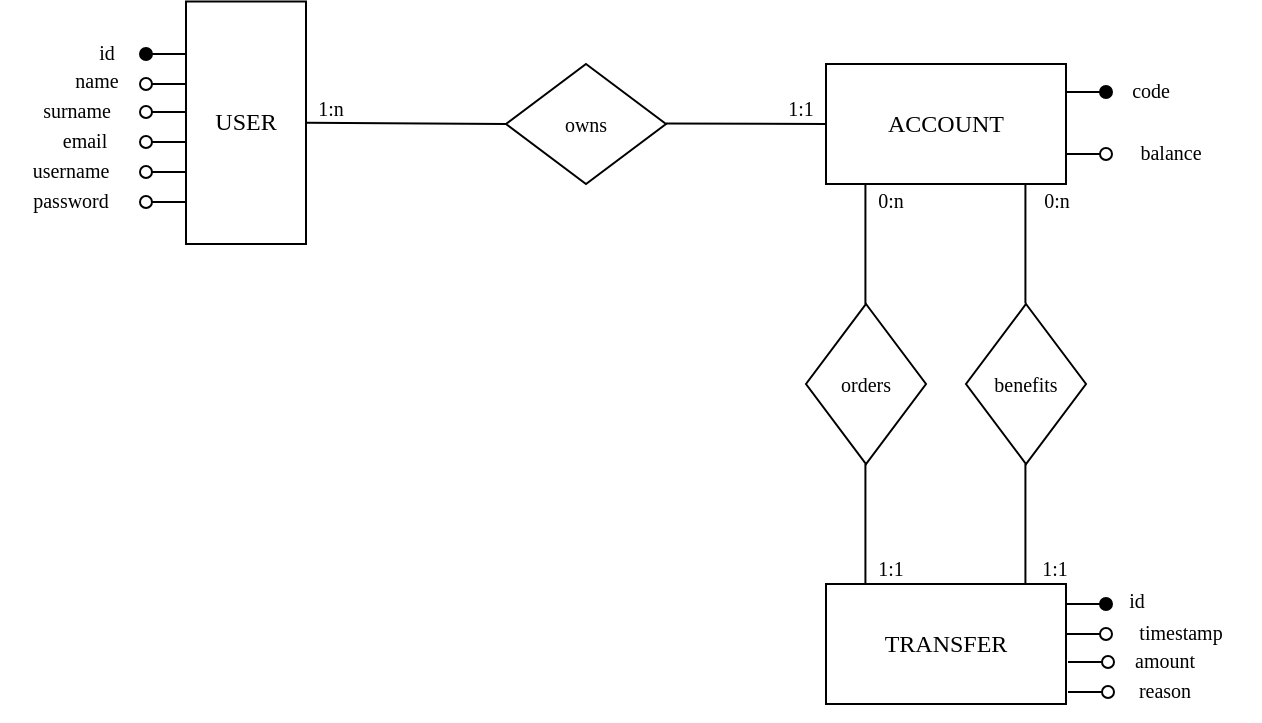 <mxfile version="20.2.7" type="device"><diagram id="R2lEEEUBdFMjLlhIrx00" name="Page-1"><mxGraphModel dx="1426" dy="777" grid="1" gridSize="10" guides="1" tooltips="1" connect="1" arrows="1" fold="1" page="1" pageScale="1" pageWidth="850" pageHeight="1100" math="0" shadow="0" extFonts="Permanent Marker^https://fonts.googleapis.com/css?family=Permanent+Marker"><root><mxCell id="0"/><mxCell id="1" parent="0"/><mxCell id="J4K0qzcq5s_444dGY1VL-2" style="rounded=0;orthogonalLoop=1;jettySize=auto;html=1;exitX=1;exitY=0.5;exitDx=0;exitDy=0;fontFamily=Menlo;fontSource=https%3A%2F%2Ffonts.googleapis.com%2Fcss%3Ffamily%3DMenlo;strokeColor=default;shadow=0;sketch=0;strokeWidth=1;endArrow=none;endFill=0;" parent="1" source="J4K0qzcq5s_444dGY1VL-1" edge="1"><mxGeometry relative="1" as="geometry"><mxPoint x="360" y="270" as="targetPoint"/></mxGeometry></mxCell><mxCell id="J4K0qzcq5s_444dGY1VL-1" value="&lt;font data-font-src=&quot;https://fonts.googleapis.com/css?family=Menlo&quot; face=&quot;Menlo&quot;&gt;USER&lt;/font&gt;&lt;span style=&quot;font-family: Menlo; display: inline&quot;&gt;&lt;/span&gt;" style="rounded=0;whiteSpace=wrap;html=1;" parent="1" vertex="1"><mxGeometry x="200" y="208.75" width="60" height="121.25" as="geometry"/></mxCell><mxCell id="J4K0qzcq5s_444dGY1VL-3" value="&lt;font style=&quot;font-size: 10px;&quot;&gt;owns&lt;/font&gt;" style="rhombus;whiteSpace=wrap;html=1;fontFamily=Menlo;fontSource=https%3A%2F%2Ffonts.googleapis.com%2Fcss%3Ffamily%3DMenlo;" parent="1" vertex="1"><mxGeometry x="360" y="240" width="80" height="60" as="geometry"/></mxCell><mxCell id="J4K0qzcq5s_444dGY1VL-4" style="rounded=0;orthogonalLoop=1;jettySize=auto;html=1;exitX=1;exitY=0.5;exitDx=0;exitDy=0;fontFamily=Menlo;fontSource=https%3A%2F%2Ffonts.googleapis.com%2Fcss%3Ffamily%3DMenlo;strokeColor=default;shadow=0;sketch=0;strokeWidth=1;endArrow=none;endFill=0;" parent="1" edge="1"><mxGeometry relative="1" as="geometry"><mxPoint x="520" y="270" as="targetPoint"/><mxPoint x="440" y="269.71" as="sourcePoint"/></mxGeometry></mxCell><mxCell id="J4K0qzcq5s_444dGY1VL-30" style="edgeStyle=none;rounded=0;sketch=0;orthogonalLoop=1;jettySize=auto;html=1;shadow=0;fontFamily=Menlo;fontSource=https%3A%2F%2Ffonts.googleapis.com%2Fcss%3Ffamily%3DMenlo;fontSize=10;startArrow=none;startFill=0;endArrow=oval;endFill=1;strokeColor=default;strokeWidth=1;" parent="1" edge="1"><mxGeometry relative="1" as="geometry"><mxPoint x="660" y="254" as="targetPoint"/><mxPoint x="640" y="254" as="sourcePoint"/></mxGeometry></mxCell><mxCell id="J4K0qzcq5s_444dGY1VL-5" value="&lt;font data-font-src=&quot;https://fonts.googleapis.com/css?family=Menlo&quot; face=&quot;Menlo&quot;&gt;ACCOUNT&lt;br&gt;&lt;/font&gt;&lt;span style=&quot;font-family: Menlo; display: inline&quot;&gt;&lt;/span&gt;" style="rounded=0;whiteSpace=wrap;html=1;" parent="1" vertex="1"><mxGeometry x="520" y="240" width="120" height="60" as="geometry"/></mxCell><mxCell id="J4K0qzcq5s_444dGY1VL-35" style="edgeStyle=none;rounded=0;sketch=0;orthogonalLoop=1;jettySize=auto;html=1;shadow=0;fontFamily=Menlo;fontSource=https%3A%2F%2Ffonts.googleapis.com%2Fcss%3Ffamily%3DMenlo;fontSize=10;startArrow=none;startFill=0;endArrow=oval;endFill=1;strokeColor=default;strokeWidth=1;" parent="1" edge="1"><mxGeometry relative="1" as="geometry"><mxPoint x="660" y="510" as="targetPoint"/><mxPoint x="640" y="510" as="sourcePoint"/></mxGeometry></mxCell><mxCell id="J4K0qzcq5s_444dGY1VL-37" style="edgeStyle=none;rounded=0;sketch=0;orthogonalLoop=1;jettySize=auto;html=1;shadow=0;fontFamily=Menlo;fontSource=https%3A%2F%2Ffonts.googleapis.com%2Fcss%3Ffamily%3DMenlo;fontSize=10;startArrow=none;startFill=0;endArrow=oval;endFill=0;strokeColor=default;strokeWidth=1;" parent="1" edge="1"><mxGeometry relative="1" as="geometry"><mxPoint x="660" y="525" as="targetPoint"/><mxPoint x="640" y="525" as="sourcePoint"/></mxGeometry></mxCell><mxCell id="J4K0qzcq5s_444dGY1VL-6" value="&lt;font data-font-src=&quot;https://fonts.googleapis.com/css?family=Menlo&quot; face=&quot;Menlo&quot;&gt;TRANSFER&lt;br&gt;&lt;/font&gt;&lt;span style=&quot;font-family: Menlo; display: inline&quot;&gt;&lt;/span&gt;" style="rounded=0;whiteSpace=wrap;html=1;" parent="1" vertex="1"><mxGeometry x="520" y="500" width="120" height="60" as="geometry"/></mxCell><mxCell id="J4K0qzcq5s_444dGY1VL-7" value="&lt;font style=&quot;font-size: 10px;&quot;&gt;orders&lt;/font&gt;" style="rhombus;whiteSpace=wrap;html=1;fontFamily=Menlo;fontSource=https%3A%2F%2Ffonts.googleapis.com%2Fcss%3Ffamily%3DMenlo;direction=east;" parent="1" vertex="1"><mxGeometry x="510" y="360" width="60" height="80" as="geometry"/></mxCell><mxCell id="J4K0qzcq5s_444dGY1VL-8" value="&lt;font style=&quot;font-size: 10px;&quot;&gt;benefits&lt;/font&gt;" style="rhombus;whiteSpace=wrap;html=1;fontFamily=Menlo;fontSource=https%3A%2F%2Ffonts.googleapis.com%2Fcss%3Ffamily%3DMenlo;direction=east;" parent="1" vertex="1"><mxGeometry x="590" y="360" width="60" height="80" as="geometry"/></mxCell><mxCell id="J4K0qzcq5s_444dGY1VL-9" style="edgeStyle=none;rounded=0;sketch=0;orthogonalLoop=1;jettySize=auto;html=1;exitX=0.5;exitY=0;exitDx=0;exitDy=0;shadow=0;fontFamily=Menlo;fontSource=https%3A%2F%2Ffonts.googleapis.com%2Fcss%3Ffamily%3DMenlo;fontSize=11;endArrow=none;endFill=0;strokeColor=default;strokeWidth=1;" parent="1" source="J4K0qzcq5s_444dGY1VL-8" target="J4K0qzcq5s_444dGY1VL-8" edge="1"><mxGeometry relative="1" as="geometry"/></mxCell><mxCell id="J4K0qzcq5s_444dGY1VL-10" style="rounded=0;orthogonalLoop=1;jettySize=auto;html=1;exitX=1;exitY=0.5;exitDx=0;exitDy=0;fontFamily=Menlo;fontSource=https%3A%2F%2Ffonts.googleapis.com%2Fcss%3Ffamily%3DMenlo;strokeColor=default;shadow=0;sketch=0;strokeWidth=1;endArrow=none;endFill=0;" parent="1" edge="1"><mxGeometry relative="1" as="geometry"><mxPoint x="539.71" y="300.29" as="targetPoint"/><mxPoint x="539.71" y="360.0" as="sourcePoint"/></mxGeometry></mxCell><mxCell id="J4K0qzcq5s_444dGY1VL-11" style="rounded=0;orthogonalLoop=1;jettySize=auto;html=1;exitX=1;exitY=0.5;exitDx=0;exitDy=0;fontFamily=Menlo;fontSource=https%3A%2F%2Ffonts.googleapis.com%2Fcss%3Ffamily%3DMenlo;strokeColor=default;shadow=0;sketch=0;strokeWidth=1;endArrow=none;endFill=0;" parent="1" edge="1"><mxGeometry relative="1" as="geometry"><mxPoint x="619.71" y="300.0" as="targetPoint"/><mxPoint x="619.71" y="359.71" as="sourcePoint"/></mxGeometry></mxCell><mxCell id="J4K0qzcq5s_444dGY1VL-12" style="rounded=0;orthogonalLoop=1;jettySize=auto;html=1;exitX=1;exitY=0.5;exitDx=0;exitDy=0;fontFamily=Menlo;fontSource=https%3A%2F%2Ffonts.googleapis.com%2Fcss%3Ffamily%3DMenlo;strokeColor=default;shadow=0;sketch=0;strokeWidth=1;endArrow=none;endFill=0;" parent="1" edge="1"><mxGeometry relative="1" as="geometry"><mxPoint x="539.71" y="440.0" as="targetPoint"/><mxPoint x="539.71" y="499.71" as="sourcePoint"/></mxGeometry></mxCell><mxCell id="J4K0qzcq5s_444dGY1VL-13" style="rounded=0;orthogonalLoop=1;jettySize=auto;html=1;exitX=1;exitY=0.5;exitDx=0;exitDy=0;fontFamily=Menlo;fontSource=https%3A%2F%2Ffonts.googleapis.com%2Fcss%3Ffamily%3DMenlo;strokeColor=default;shadow=0;sketch=0;strokeWidth=1;endArrow=none;endFill=0;" parent="1" edge="1"><mxGeometry relative="1" as="geometry"><mxPoint x="619.71" y="440.0" as="targetPoint"/><mxPoint x="619.71" y="499.71" as="sourcePoint"/></mxGeometry></mxCell><mxCell id="J4K0qzcq5s_444dGY1VL-17" value="id" style="text;html=1;align=center;verticalAlign=middle;resizable=0;points=[];autosize=1;strokeColor=none;fillColor=none;fontSize=10;fontFamily=Menlo;" parent="1" vertex="1"><mxGeometry x="140" y="219" width="40" height="30" as="geometry"/></mxCell><mxCell id="J4K0qzcq5s_444dGY1VL-18" style="edgeStyle=none;rounded=0;sketch=0;orthogonalLoop=1;jettySize=auto;html=1;shadow=0;fontFamily=Menlo;fontSource=https%3A%2F%2Ffonts.googleapis.com%2Fcss%3Ffamily%3DMenlo;fontSize=10;startArrow=none;startFill=0;endArrow=oval;endFill=0;strokeColor=default;strokeWidth=1;" parent="1" edge="1"><mxGeometry relative="1" as="geometry"><mxPoint x="180" y="250" as="targetPoint"/><mxPoint x="200" y="250" as="sourcePoint"/></mxGeometry></mxCell><mxCell id="J4K0qzcq5s_444dGY1VL-19" value="name&lt;br&gt;" style="text;html=1;align=center;verticalAlign=middle;resizable=0;points=[];autosize=1;strokeColor=none;fillColor=none;fontSize=10;fontFamily=Menlo;" parent="1" vertex="1"><mxGeometry x="130" y="232.5" width="50" height="30" as="geometry"/></mxCell><mxCell id="J4K0qzcq5s_444dGY1VL-20" value="surname" style="text;html=1;align=center;verticalAlign=middle;resizable=0;points=[];autosize=1;strokeColor=none;fillColor=none;fontSize=10;fontFamily=Menlo;" parent="1" vertex="1"><mxGeometry x="110" y="247.5" width="70" height="30" as="geometry"/></mxCell><mxCell id="J4K0qzcq5s_444dGY1VL-21" style="edgeStyle=none;rounded=0;sketch=0;orthogonalLoop=1;jettySize=auto;html=1;shadow=0;fontFamily=Menlo;fontSource=https%3A%2F%2Ffonts.googleapis.com%2Fcss%3Ffamily%3DMenlo;fontSize=10;startArrow=none;startFill=0;endArrow=oval;endFill=0;strokeColor=default;strokeWidth=1;" parent="1" edge="1"><mxGeometry relative="1" as="geometry"><mxPoint x="180" y="264" as="targetPoint"/><mxPoint x="200" y="264" as="sourcePoint"/></mxGeometry></mxCell><mxCell id="J4K0qzcq5s_444dGY1VL-22" value="email" style="text;html=1;align=center;verticalAlign=middle;resizable=0;points=[];autosize=1;strokeColor=none;fillColor=none;fontSize=10;fontFamily=Menlo;" parent="1" vertex="1"><mxGeometry x="124" y="262.5" width="50" height="30" as="geometry"/></mxCell><mxCell id="J4K0qzcq5s_444dGY1VL-23" style="edgeStyle=none;rounded=0;sketch=0;orthogonalLoop=1;jettySize=auto;html=1;shadow=0;fontFamily=Menlo;fontSource=https%3A%2F%2Ffonts.googleapis.com%2Fcss%3Ffamily%3DMenlo;fontSize=10;startArrow=none;startFill=0;endArrow=oval;endFill=0;strokeColor=default;strokeWidth=1;" parent="1" edge="1"><mxGeometry relative="1" as="geometry"><mxPoint x="180" y="279" as="targetPoint"/><mxPoint x="200" y="279" as="sourcePoint"/></mxGeometry></mxCell><mxCell id="J4K0qzcq5s_444dGY1VL-24" value="username" style="text;html=1;align=center;verticalAlign=middle;resizable=0;points=[];autosize=1;strokeColor=none;fillColor=none;fontSize=10;fontFamily=Menlo;" parent="1" vertex="1"><mxGeometry x="107" y="277.5" width="70" height="30" as="geometry"/></mxCell><mxCell id="J4K0qzcq5s_444dGY1VL-25" style="edgeStyle=none;rounded=0;sketch=0;orthogonalLoop=1;jettySize=auto;html=1;shadow=0;fontFamily=Menlo;fontSource=https%3A%2F%2Ffonts.googleapis.com%2Fcss%3Ffamily%3DMenlo;fontSize=10;startArrow=none;startFill=0;endArrow=oval;endFill=0;strokeColor=default;strokeWidth=1;" parent="1" edge="1"><mxGeometry relative="1" as="geometry"><mxPoint x="180" y="294" as="targetPoint"/><mxPoint x="200" y="294" as="sourcePoint"/></mxGeometry></mxCell><mxCell id="J4K0qzcq5s_444dGY1VL-27" value="password" style="text;html=1;align=center;verticalAlign=middle;resizable=0;points=[];autosize=1;strokeColor=none;fillColor=none;fontSize=10;fontFamily=Menlo;" parent="1" vertex="1"><mxGeometry x="107" y="293" width="70" height="30" as="geometry"/></mxCell><mxCell id="J4K0qzcq5s_444dGY1VL-28" style="edgeStyle=none;rounded=0;sketch=0;orthogonalLoop=1;jettySize=auto;html=1;shadow=0;fontFamily=Menlo;fontSource=https%3A%2F%2Ffonts.googleapis.com%2Fcss%3Ffamily%3DMenlo;fontSize=10;startArrow=none;startFill=0;endArrow=oval;endFill=1;strokeColor=default;strokeWidth=1;" parent="1" edge="1"><mxGeometry relative="1" as="geometry"><mxPoint x="180" y="235" as="targetPoint"/><mxPoint x="200" y="235" as="sourcePoint"/></mxGeometry></mxCell><mxCell id="J4K0qzcq5s_444dGY1VL-29" style="edgeStyle=none;rounded=0;sketch=0;orthogonalLoop=1;jettySize=auto;html=1;shadow=0;fontFamily=Menlo;fontSource=https%3A%2F%2Ffonts.googleapis.com%2Fcss%3Ffamily%3DMenlo;fontSize=10;startArrow=none;startFill=0;endArrow=oval;endFill=0;strokeColor=default;strokeWidth=1;" parent="1" edge="1"><mxGeometry relative="1" as="geometry"><mxPoint x="180" y="309" as="targetPoint"/><mxPoint x="200" y="309" as="sourcePoint"/></mxGeometry></mxCell><mxCell id="J4K0qzcq5s_444dGY1VL-31" style="edgeStyle=none;rounded=0;sketch=0;orthogonalLoop=1;jettySize=auto;html=1;shadow=0;fontFamily=Menlo;fontSource=https%3A%2F%2Ffonts.googleapis.com%2Fcss%3Ffamily%3DMenlo;fontSize=10;startArrow=none;startFill=0;endArrow=oval;endFill=0;strokeColor=default;strokeWidth=1;" parent="1" edge="1"><mxGeometry relative="1" as="geometry"><mxPoint x="660" y="285" as="targetPoint"/><mxPoint x="640" y="285" as="sourcePoint"/></mxGeometry></mxCell><mxCell id="J4K0qzcq5s_444dGY1VL-32" value="code" style="text;html=1;align=center;verticalAlign=middle;resizable=0;points=[];autosize=1;strokeColor=none;fillColor=none;fontSize=10;fontFamily=Menlo;" parent="1" vertex="1"><mxGeometry x="657" y="238" width="50" height="30" as="geometry"/></mxCell><mxCell id="J4K0qzcq5s_444dGY1VL-33" value="balance" style="text;html=1;align=center;verticalAlign=middle;resizable=0;points=[];autosize=1;strokeColor=none;fillColor=none;fontSize=10;fontFamily=Menlo;" parent="1" vertex="1"><mxGeometry x="657" y="269" width="70" height="30" as="geometry"/></mxCell><mxCell id="J4K0qzcq5s_444dGY1VL-36" value="id" style="text;html=1;align=center;verticalAlign=middle;resizable=0;points=[];autosize=1;strokeColor=none;fillColor=none;fontSize=10;fontFamily=Menlo;" parent="1" vertex="1"><mxGeometry x="655" y="493" width="40" height="30" as="geometry"/></mxCell><mxCell id="J4K0qzcq5s_444dGY1VL-38" value="timestamp" style="text;html=1;align=center;verticalAlign=middle;resizable=0;points=[];autosize=1;strokeColor=none;fillColor=none;fontSize=10;fontFamily=Menlo;" parent="1" vertex="1"><mxGeometry x="657" y="509" width="80" height="30" as="geometry"/></mxCell><mxCell id="J4K0qzcq5s_444dGY1VL-39" style="edgeStyle=none;rounded=0;sketch=0;orthogonalLoop=1;jettySize=auto;html=1;shadow=0;fontFamily=Menlo;fontSource=https%3A%2F%2Ffonts.googleapis.com%2Fcss%3Ffamily%3DMenlo;fontSize=10;startArrow=none;startFill=0;endArrow=oval;endFill=0;strokeColor=default;strokeWidth=1;" parent="1" edge="1"><mxGeometry relative="1" as="geometry"><mxPoint x="661" y="539" as="targetPoint"/><mxPoint x="641" y="539" as="sourcePoint"/></mxGeometry></mxCell><mxCell id="J4K0qzcq5s_444dGY1VL-40" value="amount" style="text;html=1;align=center;verticalAlign=middle;resizable=0;points=[];autosize=1;strokeColor=none;fillColor=none;fontSize=10;fontFamily=Menlo;" parent="1" vertex="1"><mxGeometry x="659" y="523" width="60" height="30" as="geometry"/></mxCell><mxCell id="J4K0qzcq5s_444dGY1VL-41" style="edgeStyle=none;rounded=0;sketch=0;orthogonalLoop=1;jettySize=auto;html=1;shadow=0;fontFamily=Menlo;fontSource=https%3A%2F%2Ffonts.googleapis.com%2Fcss%3Ffamily%3DMenlo;fontSize=10;startArrow=none;startFill=0;endArrow=oval;endFill=0;strokeColor=default;strokeWidth=1;" parent="1" edge="1"><mxGeometry relative="1" as="geometry"><mxPoint x="661.0" y="554" as="targetPoint"/><mxPoint x="641.0" y="554" as="sourcePoint"/></mxGeometry></mxCell><mxCell id="J4K0qzcq5s_444dGY1VL-42" value="reason" style="text;html=1;align=center;verticalAlign=middle;resizable=0;points=[];autosize=1;strokeColor=none;fillColor=none;fontSize=10;fontFamily=Menlo;" parent="1" vertex="1"><mxGeometry x="659" y="538" width="60" height="30" as="geometry"/></mxCell><mxCell id="J4K0qzcq5s_444dGY1VL-43" value="1:n" style="text;html=1;align=center;verticalAlign=middle;resizable=0;points=[];autosize=1;strokeColor=none;fillColor=none;fontSize=10;fontFamily=Menlo;" parent="1" vertex="1"><mxGeometry x="252" y="246.5" width="40" height="30" as="geometry"/></mxCell><mxCell id="J4K0qzcq5s_444dGY1VL-44" value="1:1" style="text;html=1;align=center;verticalAlign=middle;resizable=0;points=[];autosize=1;strokeColor=none;fillColor=none;fontSize=10;fontFamily=Menlo;" parent="1" vertex="1"><mxGeometry x="487" y="246.5" width="40" height="30" as="geometry"/></mxCell><mxCell id="J4K0qzcq5s_444dGY1VL-45" value="0:n" style="text;html=1;align=center;verticalAlign=middle;resizable=0;points=[];autosize=1;strokeColor=none;fillColor=none;fontSize=10;fontFamily=Menlo;" parent="1" vertex="1"><mxGeometry x="532" y="292.5" width="40" height="30" as="geometry"/></mxCell><mxCell id="J4K0qzcq5s_444dGY1VL-46" value="0:n" style="text;html=1;align=center;verticalAlign=middle;resizable=0;points=[];autosize=1;strokeColor=none;fillColor=none;fontSize=10;fontFamily=Menlo;" parent="1" vertex="1"><mxGeometry x="615" y="293" width="40" height="30" as="geometry"/></mxCell><mxCell id="J4K0qzcq5s_444dGY1VL-47" value="1:1" style="text;html=1;align=center;verticalAlign=middle;resizable=0;points=[];autosize=1;strokeColor=none;fillColor=none;fontSize=10;fontFamily=Menlo;" parent="1" vertex="1"><mxGeometry x="532" y="477" width="40" height="30" as="geometry"/></mxCell><mxCell id="J4K0qzcq5s_444dGY1VL-48" value="1:1" style="text;html=1;align=center;verticalAlign=middle;resizable=0;points=[];autosize=1;strokeColor=none;fillColor=none;fontSize=10;fontFamily=Menlo;" parent="1" vertex="1"><mxGeometry x="614" y="477" width="40" height="30" as="geometry"/></mxCell></root></mxGraphModel></diagram></mxfile>